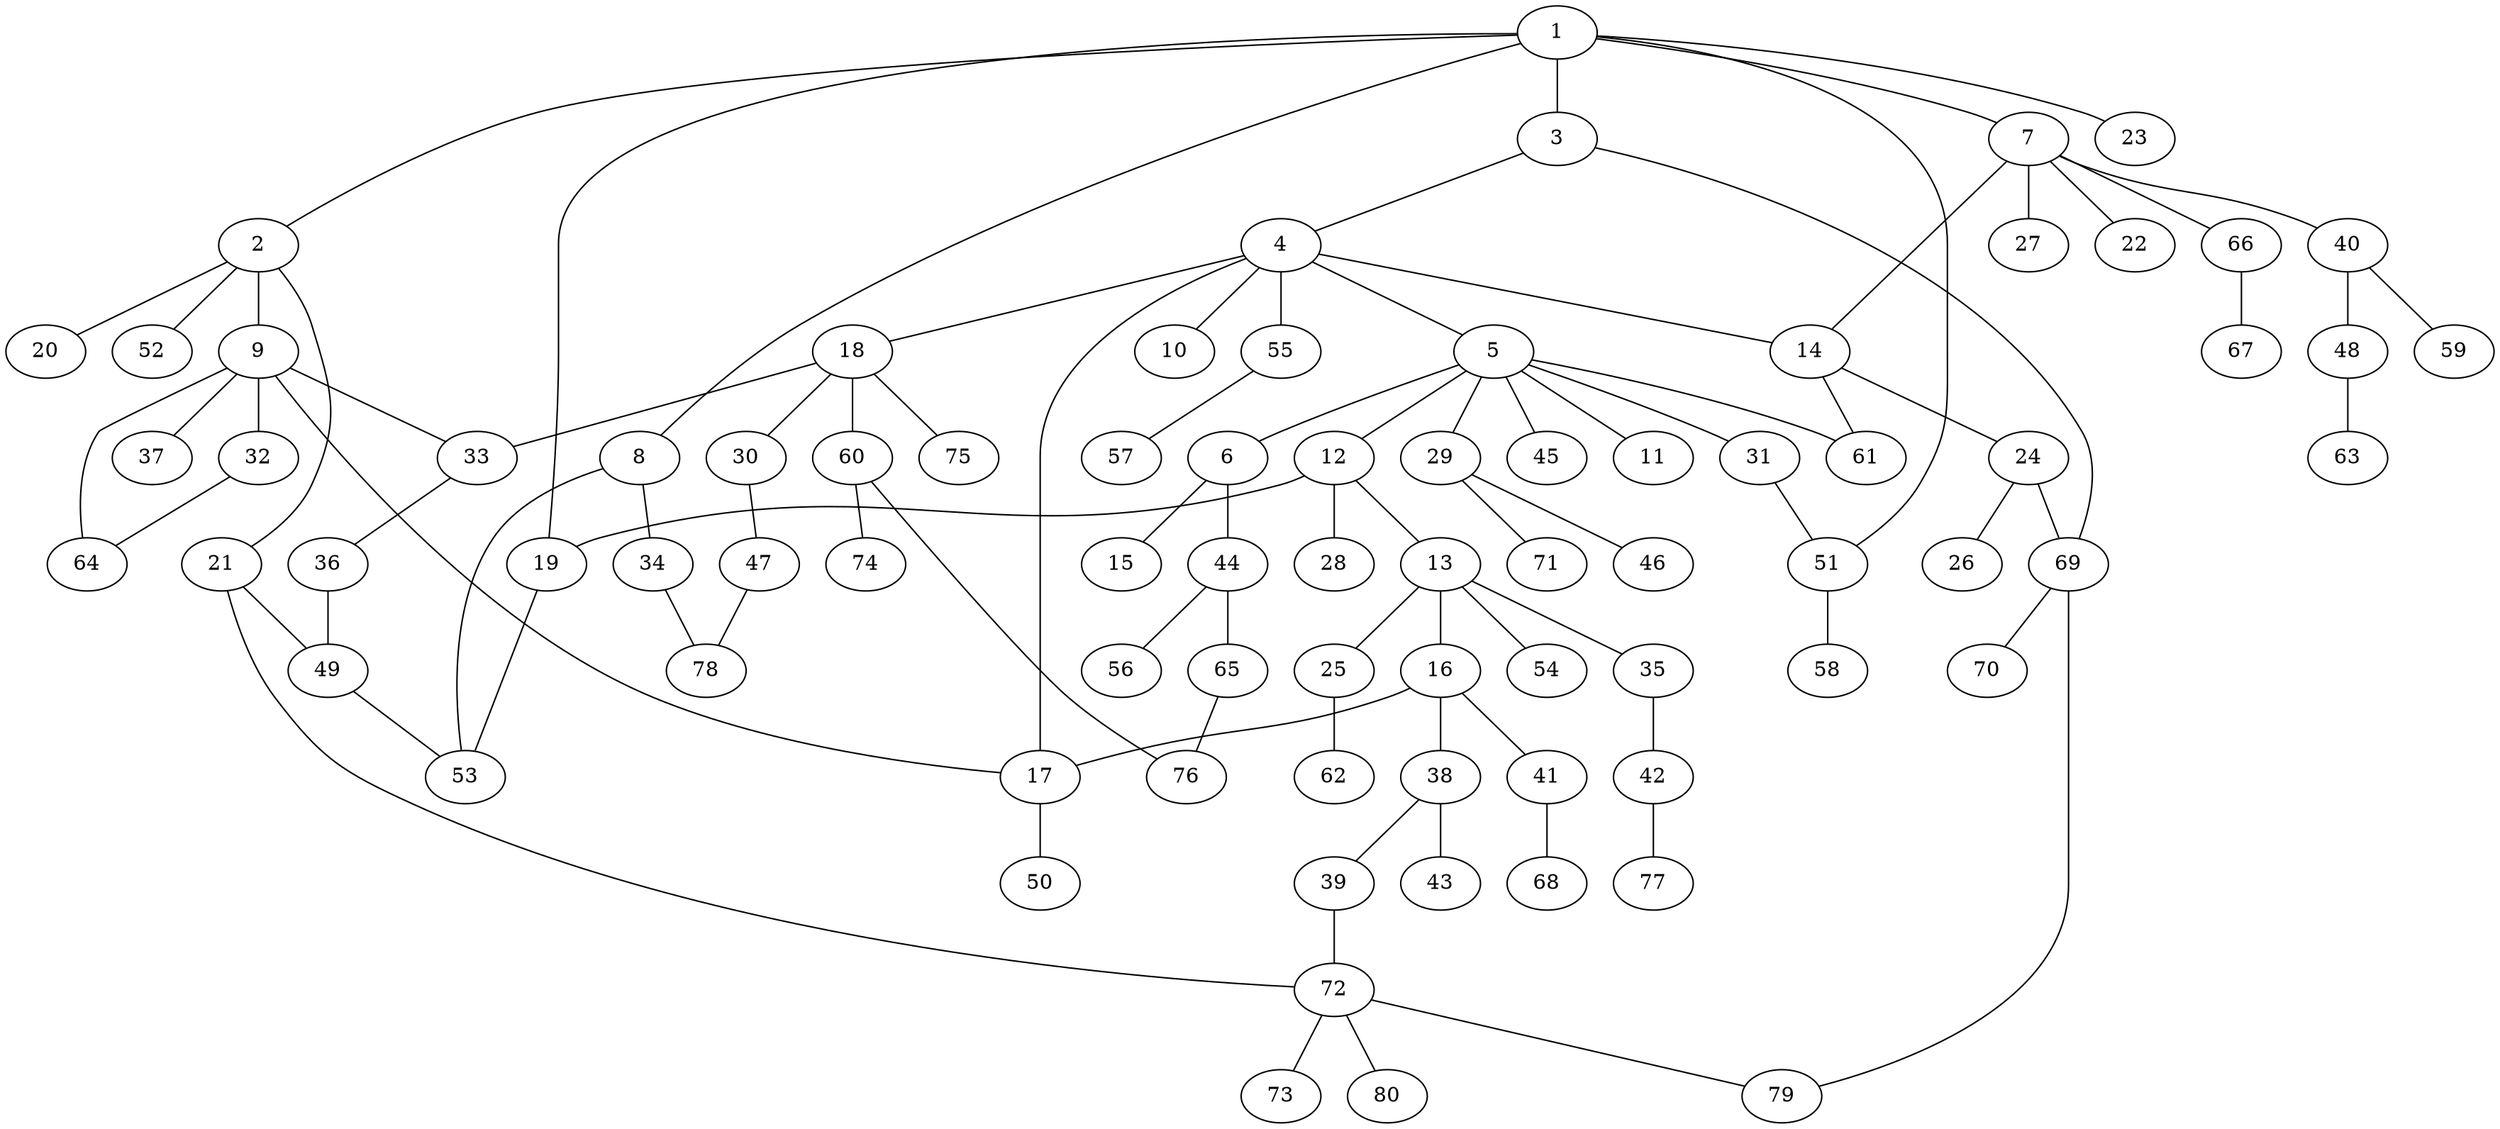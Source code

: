 graph graphname {1--2
1--3
1--7
1--8
1--19
1--23
1--51
2--9
2--20
2--21
2--52
3--4
3--69
4--5
4--10
4--14
4--17
4--18
4--55
5--6
5--11
5--12
5--29
5--31
5--45
5--61
6--15
6--44
7--14
7--22
7--27
7--40
7--66
8--34
8--53
9--17
9--32
9--33
9--37
9--64
12--13
12--19
12--28
13--16
13--25
13--35
13--54
14--24
14--61
16--17
16--38
16--41
17--50
18--30
18--33
18--60
18--75
19--53
21--49
21--72
24--26
24--69
25--62
29--46
29--71
30--47
31--51
32--64
33--36
34--78
35--42
36--49
38--39
38--43
39--72
40--48
40--59
41--68
42--77
44--56
44--65
47--78
48--63
49--53
51--58
55--57
60--74
60--76
65--76
66--67
69--70
69--79
72--73
72--79
72--80
}